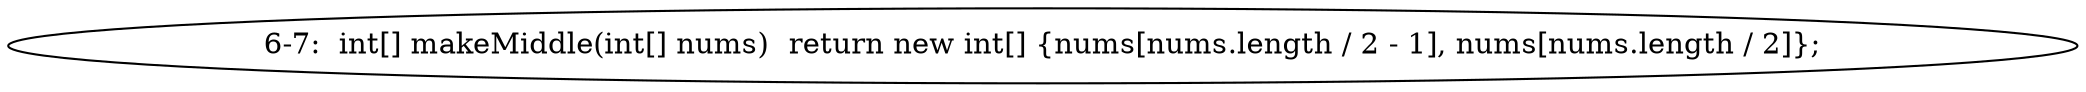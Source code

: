 digraph result_test { 
// graph-vertices
  a1  [label="6-7:  int[] makeMiddle(int[] nums)	return new int[] {nums[nums.length / 2 - 1], nums[nums.length / 2]};"]; 
// graph-edges
}